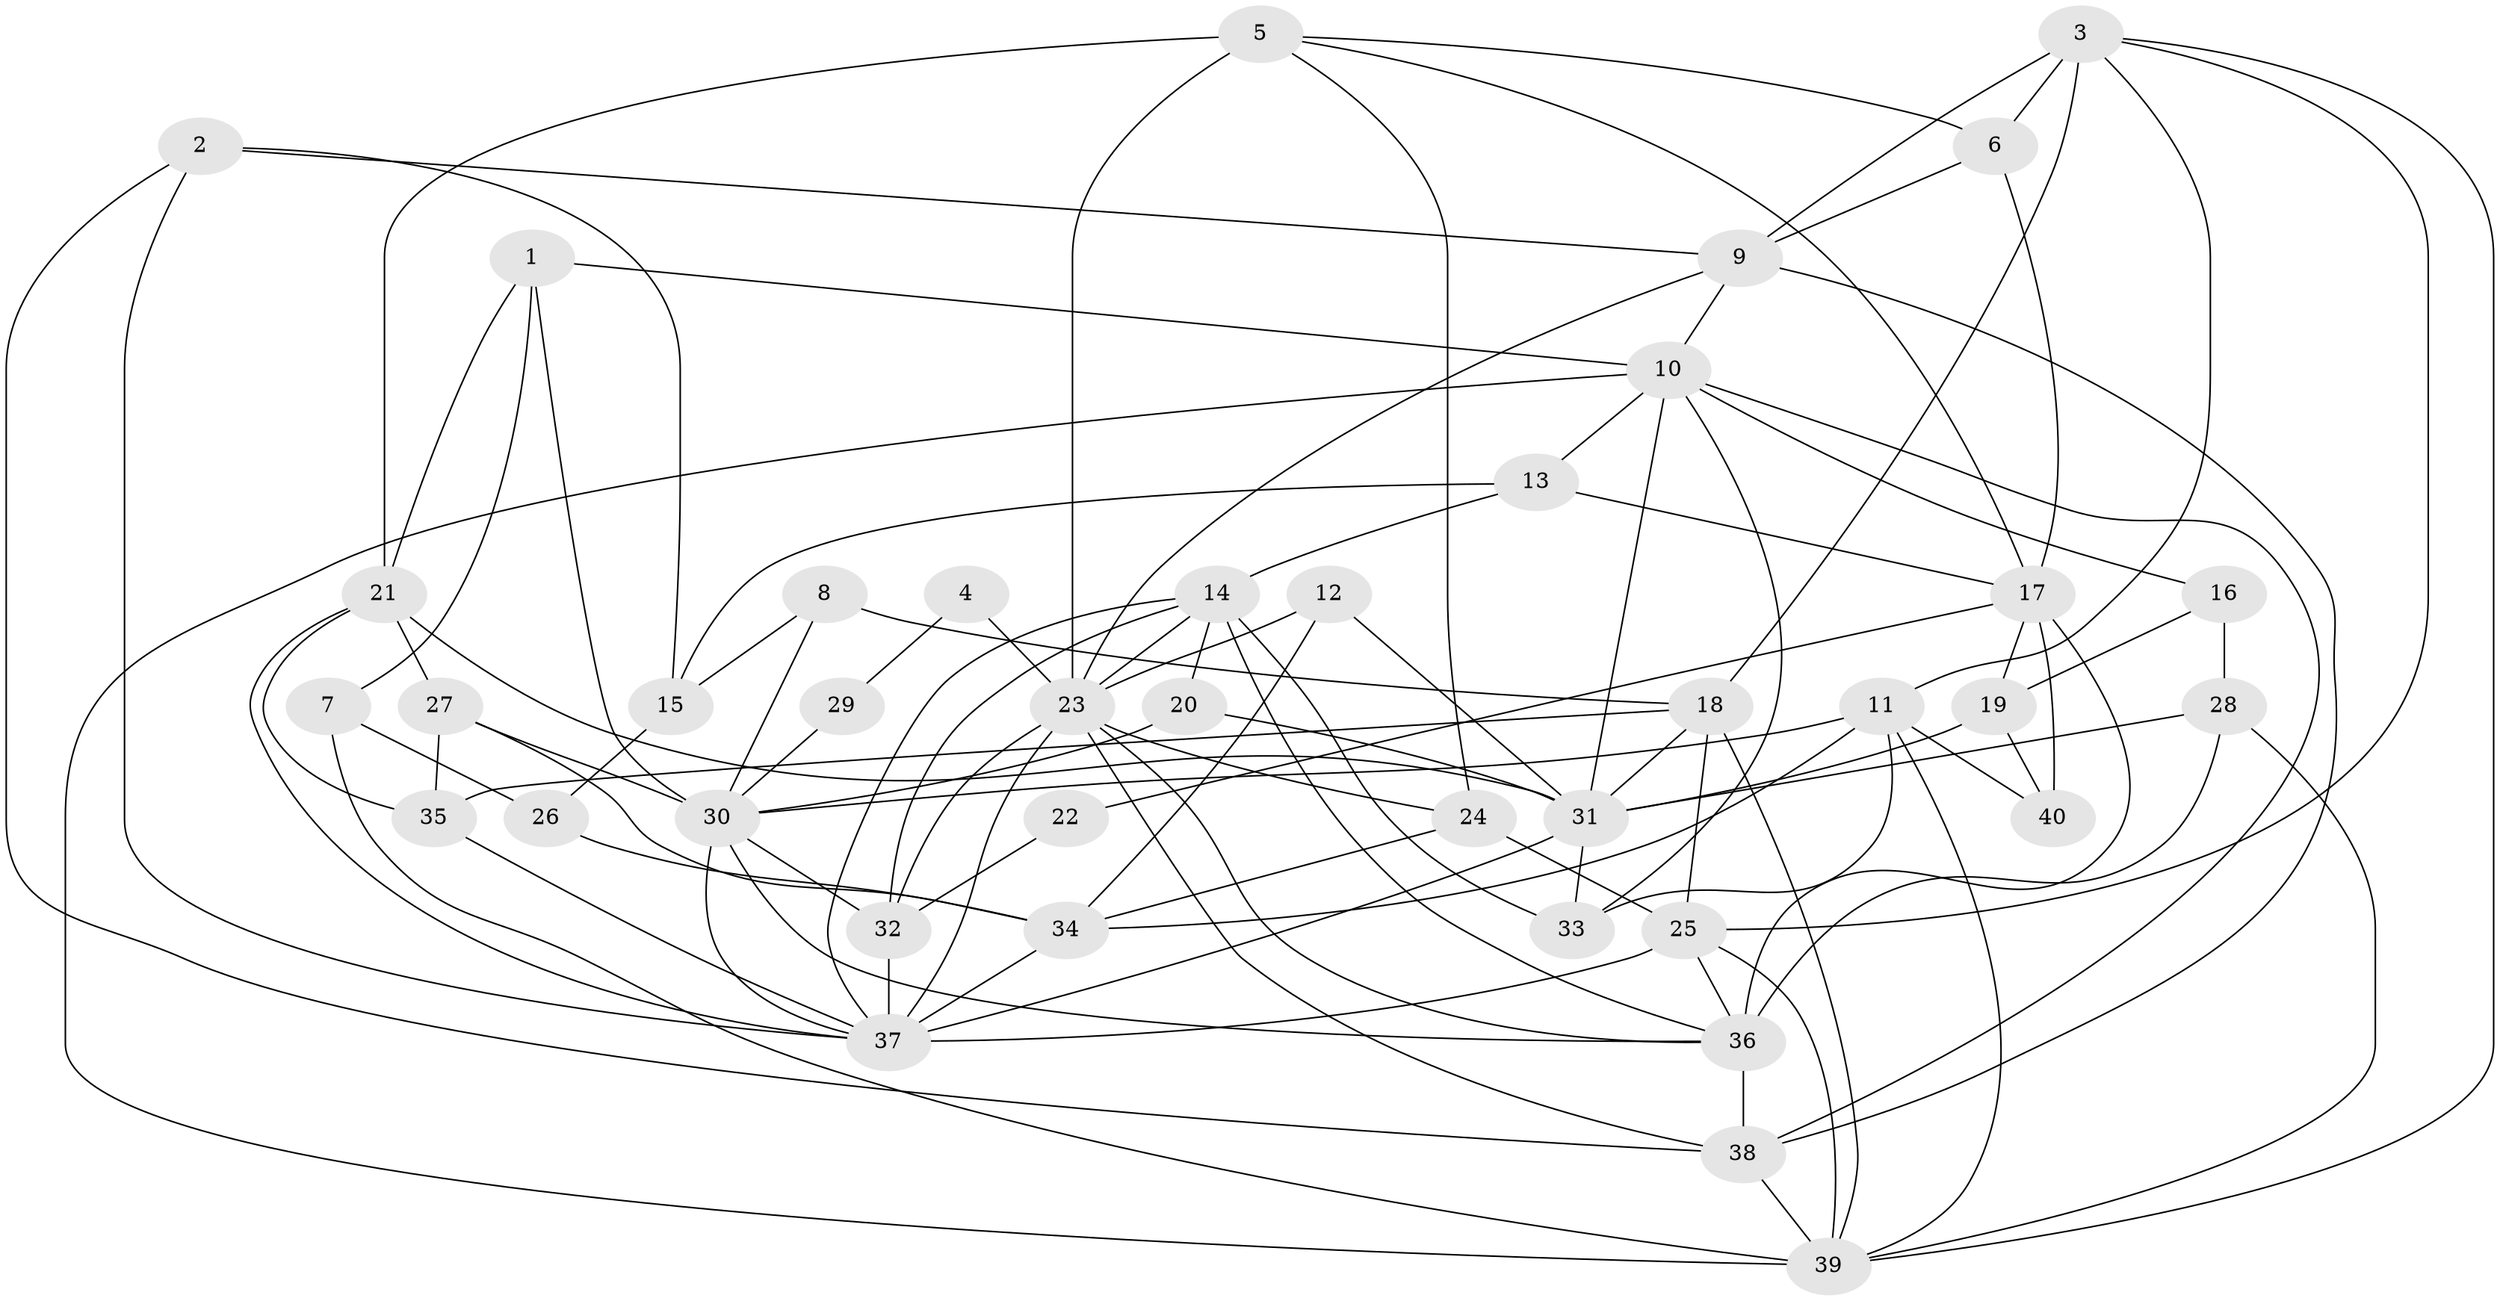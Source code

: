 // original degree distribution, {7: 0.05, 3: 0.25, 5: 0.2, 6: 0.075, 4: 0.3, 2: 0.125}
// Generated by graph-tools (version 1.1) at 2025/02/03/09/25 03:02:08]
// undirected, 40 vertices, 102 edges
graph export_dot {
graph [start="1"]
  node [color=gray90,style=filled];
  1;
  2;
  3;
  4;
  5;
  6;
  7;
  8;
  9;
  10;
  11;
  12;
  13;
  14;
  15;
  16;
  17;
  18;
  19;
  20;
  21;
  22;
  23;
  24;
  25;
  26;
  27;
  28;
  29;
  30;
  31;
  32;
  33;
  34;
  35;
  36;
  37;
  38;
  39;
  40;
  1 -- 7 [weight=1.0];
  1 -- 10 [weight=1.0];
  1 -- 21 [weight=1.0];
  1 -- 30 [weight=1.0];
  2 -- 9 [weight=1.0];
  2 -- 15 [weight=1.0];
  2 -- 37 [weight=1.0];
  2 -- 38 [weight=1.0];
  3 -- 6 [weight=2.0];
  3 -- 9 [weight=1.0];
  3 -- 11 [weight=1.0];
  3 -- 18 [weight=1.0];
  3 -- 25 [weight=1.0];
  3 -- 39 [weight=1.0];
  4 -- 23 [weight=1.0];
  4 -- 29 [weight=1.0];
  5 -- 6 [weight=1.0];
  5 -- 17 [weight=1.0];
  5 -- 21 [weight=2.0];
  5 -- 23 [weight=1.0];
  5 -- 24 [weight=1.0];
  6 -- 9 [weight=1.0];
  6 -- 17 [weight=1.0];
  7 -- 26 [weight=1.0];
  7 -- 39 [weight=1.0];
  8 -- 15 [weight=1.0];
  8 -- 18 [weight=1.0];
  8 -- 30 [weight=1.0];
  9 -- 10 [weight=1.0];
  9 -- 23 [weight=1.0];
  9 -- 38 [weight=1.0];
  10 -- 13 [weight=1.0];
  10 -- 16 [weight=1.0];
  10 -- 31 [weight=1.0];
  10 -- 33 [weight=1.0];
  10 -- 38 [weight=1.0];
  10 -- 39 [weight=1.0];
  11 -- 30 [weight=1.0];
  11 -- 33 [weight=1.0];
  11 -- 34 [weight=2.0];
  11 -- 39 [weight=1.0];
  11 -- 40 [weight=1.0];
  12 -- 23 [weight=1.0];
  12 -- 31 [weight=1.0];
  12 -- 34 [weight=1.0];
  13 -- 14 [weight=1.0];
  13 -- 15 [weight=1.0];
  13 -- 17 [weight=1.0];
  14 -- 20 [weight=1.0];
  14 -- 23 [weight=1.0];
  14 -- 32 [weight=1.0];
  14 -- 33 [weight=1.0];
  14 -- 36 [weight=1.0];
  14 -- 37 [weight=1.0];
  15 -- 26 [weight=2.0];
  16 -- 19 [weight=2.0];
  16 -- 28 [weight=1.0];
  17 -- 19 [weight=1.0];
  17 -- 22 [weight=1.0];
  17 -- 36 [weight=1.0];
  17 -- 40 [weight=1.0];
  18 -- 25 [weight=1.0];
  18 -- 31 [weight=1.0];
  18 -- 35 [weight=2.0];
  18 -- 39 [weight=2.0];
  19 -- 31 [weight=1.0];
  19 -- 40 [weight=1.0];
  20 -- 30 [weight=1.0];
  20 -- 31 [weight=1.0];
  21 -- 27 [weight=1.0];
  21 -- 31 [weight=1.0];
  21 -- 35 [weight=1.0];
  21 -- 37 [weight=1.0];
  22 -- 32 [weight=1.0];
  23 -- 24 [weight=1.0];
  23 -- 32 [weight=1.0];
  23 -- 36 [weight=1.0];
  23 -- 37 [weight=1.0];
  23 -- 38 [weight=1.0];
  24 -- 25 [weight=1.0];
  24 -- 34 [weight=1.0];
  25 -- 36 [weight=1.0];
  25 -- 37 [weight=1.0];
  25 -- 39 [weight=1.0];
  26 -- 34 [weight=1.0];
  27 -- 30 [weight=1.0];
  27 -- 34 [weight=1.0];
  27 -- 35 [weight=1.0];
  28 -- 31 [weight=1.0];
  28 -- 36 [weight=2.0];
  28 -- 39 [weight=1.0];
  29 -- 30 [weight=2.0];
  30 -- 32 [weight=1.0];
  30 -- 36 [weight=1.0];
  30 -- 37 [weight=1.0];
  31 -- 33 [weight=1.0];
  31 -- 37 [weight=1.0];
  32 -- 37 [weight=2.0];
  34 -- 37 [weight=1.0];
  35 -- 37 [weight=1.0];
  36 -- 38 [weight=2.0];
  38 -- 39 [weight=3.0];
}
